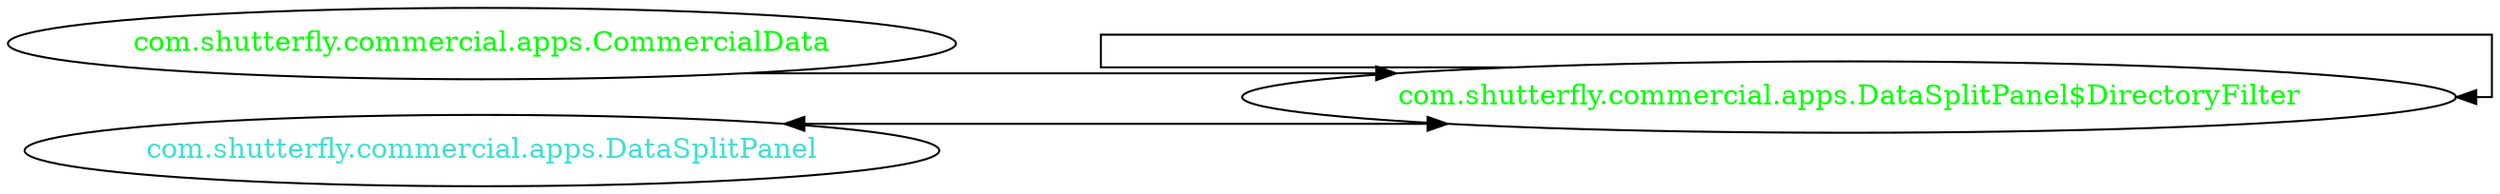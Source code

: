 digraph dependencyGraph {
 concentrate=true;
 ranksep="2.0";
 rankdir="LR"; 
 splines="ortho";
"com.shutterfly.commercial.apps.DataSplitPanel$DirectoryFilter" [fontcolor="red"];
"com.shutterfly.commercial.apps.CommercialData" [ fontcolor="green" ];
"com.shutterfly.commercial.apps.CommercialData"->"com.shutterfly.commercial.apps.DataSplitPanel$DirectoryFilter";
"com.shutterfly.commercial.apps.DataSplitPanel$DirectoryFilter" [ fontcolor="green" ];
"com.shutterfly.commercial.apps.DataSplitPanel$DirectoryFilter"->"com.shutterfly.commercial.apps.DataSplitPanel$DirectoryFilter";
"com.shutterfly.commercial.apps.DataSplitPanel" [ fontcolor="turquoise" ];
"com.shutterfly.commercial.apps.DataSplitPanel"->"com.shutterfly.commercial.apps.DataSplitPanel$DirectoryFilter" [dir=both];
}